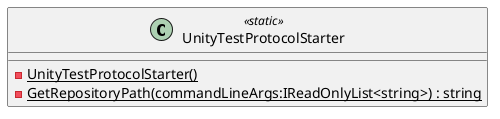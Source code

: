 @startuml
class UnityTestProtocolStarter <<static>> {
    {static} - UnityTestProtocolStarter()
    - {static} GetRepositoryPath(commandLineArgs:IReadOnlyList<string>) : string
}
@enduml
